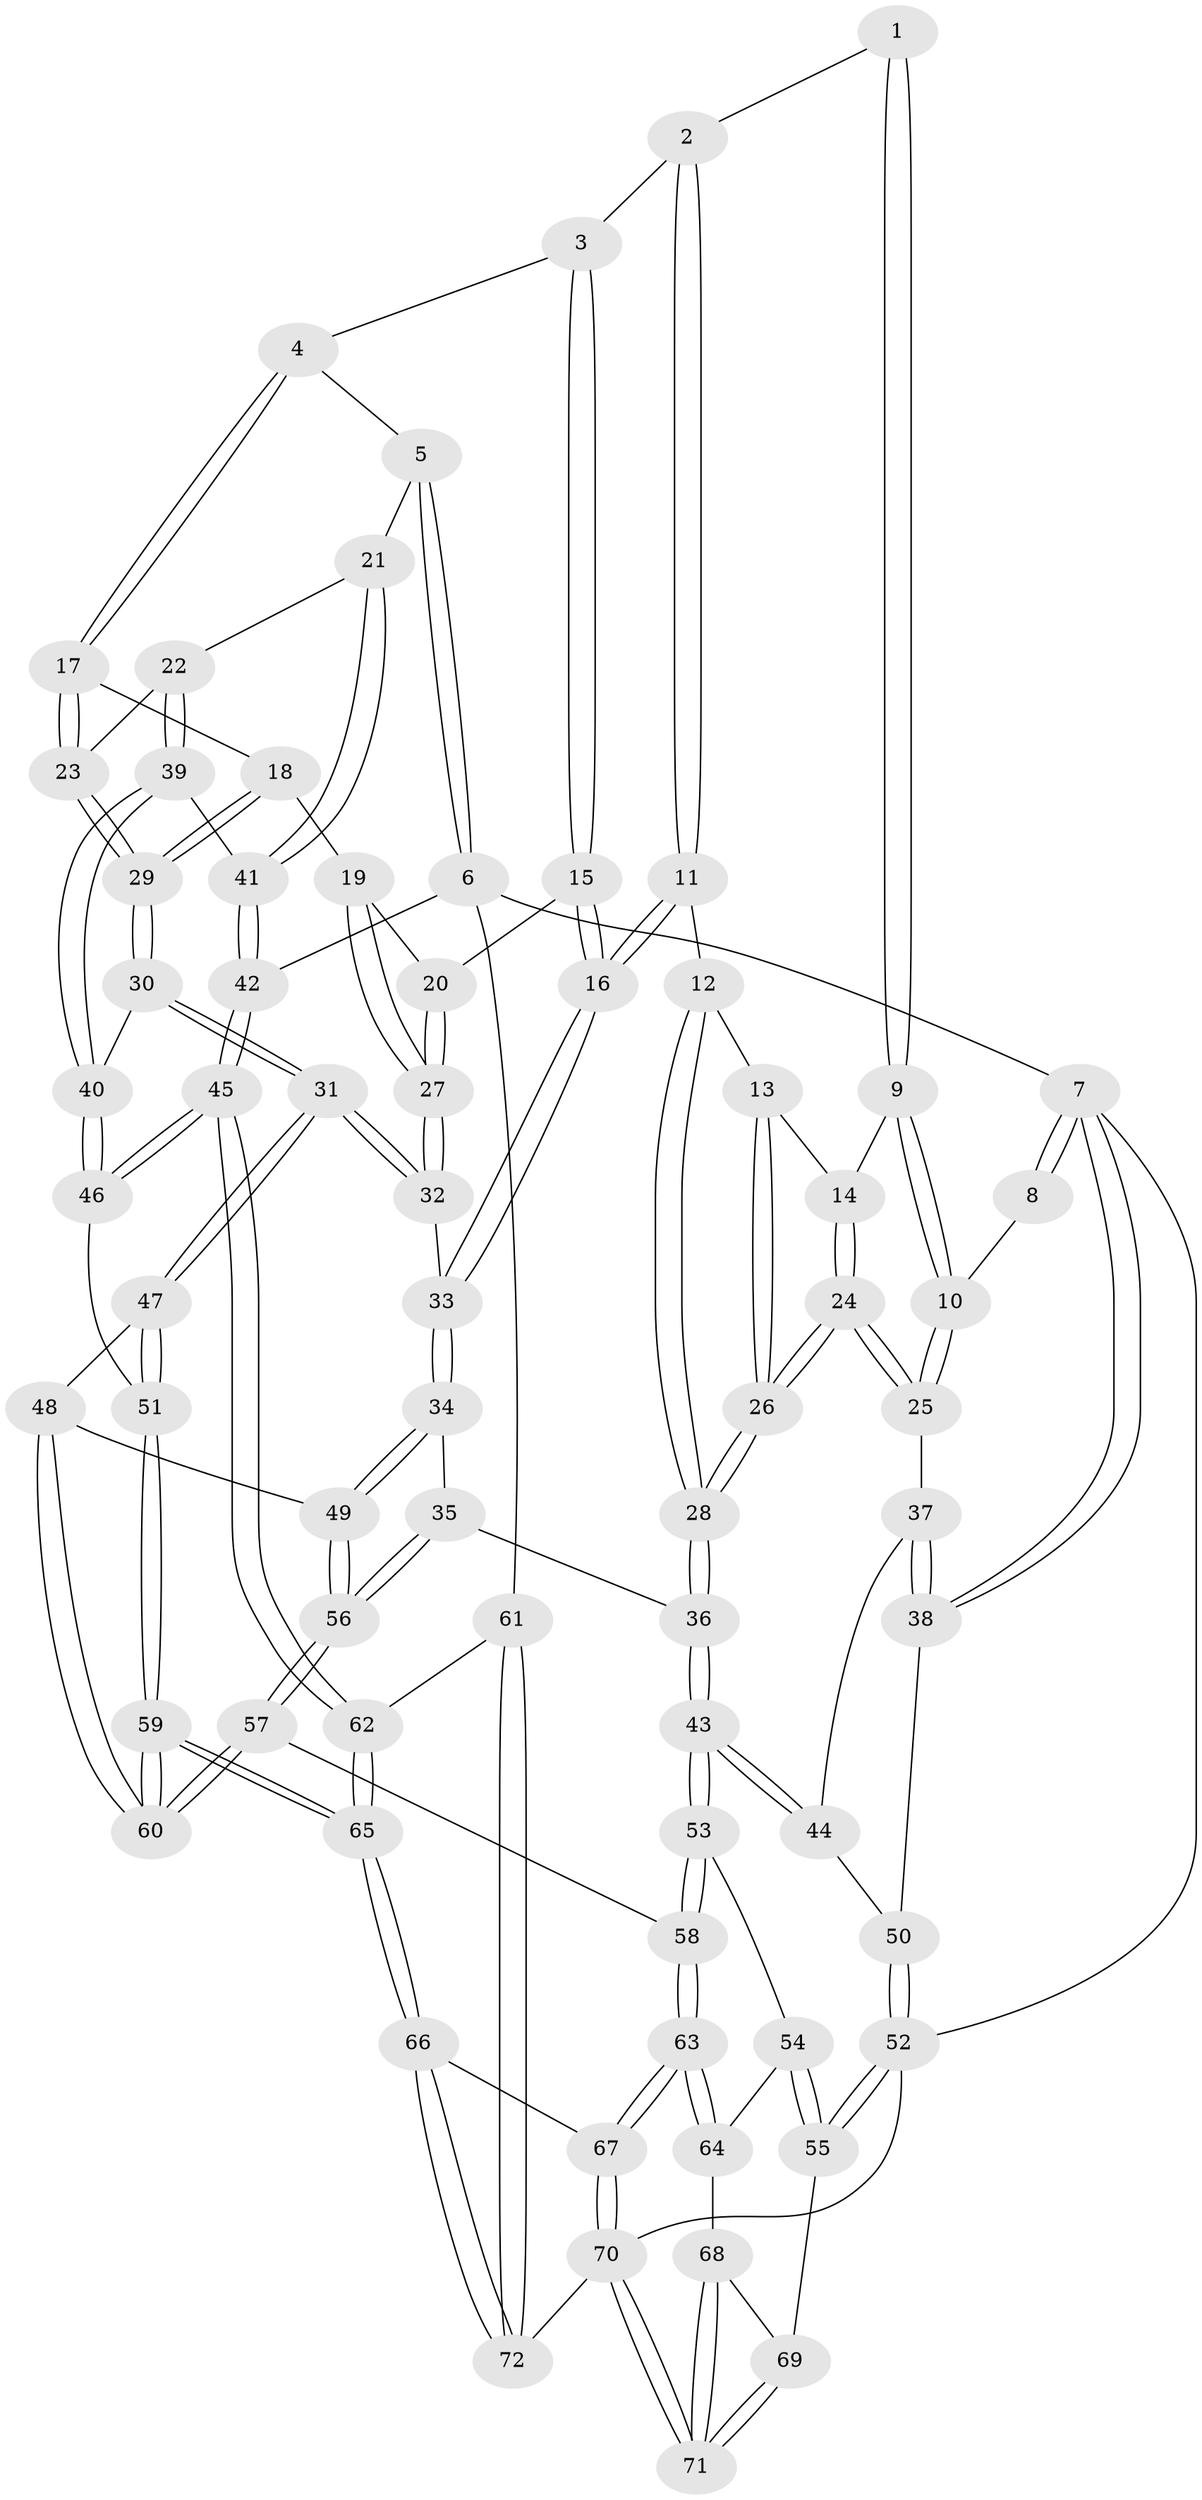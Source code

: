 // Generated by graph-tools (version 1.1) at 2025/27/03/09/25 03:27:09]
// undirected, 72 vertices, 176 edges
graph export_dot {
graph [start="1"]
  node [color=gray90,style=filled];
  1 [pos="+0.25857547378113444+0"];
  2 [pos="+0.5673698991722105+0"];
  3 [pos="+0.7085258764784249+0"];
  4 [pos="+0.8104641093214962+0"];
  5 [pos="+0.8775396544737366+0"];
  6 [pos="+1+0"];
  7 [pos="+0+0"];
  8 [pos="+0.013708406969217957+0"];
  9 [pos="+0.25045970253975797+0.03083952125456784"];
  10 [pos="+0.06892175262981752+0.130863929846229"];
  11 [pos="+0.3903740312082857+0.12806410672088833"];
  12 [pos="+0.3370008456215003+0.11079669973469433"];
  13 [pos="+0.2732705329947386+0.057715391685025534"];
  14 [pos="+0.26285597808922756+0.0473976723627827"];
  15 [pos="+0.4818650440554124+0.13897197477825307"];
  16 [pos="+0.4254773164394749+0.16037161404072658"];
  17 [pos="+0.7497591732267358+0"];
  18 [pos="+0.5865151958628108+0.1564015933550959"];
  19 [pos="+0.5811257376276565+0.15645590301376425"];
  20 [pos="+0.5421634798775631+0.15195601963011046"];
  21 [pos="+0.9020171737804513+0.2452753966633685"];
  22 [pos="+0.7928613957171238+0.19620723300229345"];
  23 [pos="+0.7536134819608864+0.11933755043170133"];
  24 [pos="+0.17937760869856956+0.2504246728446992"];
  25 [pos="+0.03966906196146459+0.17136350336053427"];
  26 [pos="+0.2141609972615769+0.28109786423890265"];
  27 [pos="+0.5376172645519918+0.2377628997777975"];
  28 [pos="+0.23125857517219764+0.299441394054411"];
  29 [pos="+0.639319701576015+0.27485398030026326"];
  30 [pos="+0.6306700707933323+0.3485493495652019"];
  31 [pos="+0.5664250664767271+0.3688519687244111"];
  32 [pos="+0.5050501008680339+0.33841541740968134"];
  33 [pos="+0.43373185056015484+0.3113008349297048"];
  34 [pos="+0.32257775782842457+0.3660623376698381"];
  35 [pos="+0.27441125654382487+0.3876525665656026"];
  36 [pos="+0.2702802850272942+0.38895854010874387"];
  37 [pos="+0.01774143685194125+0.17944023834809583"];
  38 [pos="+0+0.20866117478175325"];
  39 [pos="+0.7437265399216992+0.34391865972295166"];
  40 [pos="+0.7072774424217225+0.37285857994228105"];
  41 [pos="+0.943273265360655+0.29526022907545596"];
  42 [pos="+1+0.3682859115035615"];
  43 [pos="+0.1972985409153916+0.5071458855284894"];
  44 [pos="+0.1024262422136552+0.40214909210451916"];
  45 [pos="+1+0.6265856747518083"];
  46 [pos="+0.8315633300916065+0.5802175701616082"];
  47 [pos="+0.5399642217930672+0.4956457795642534"];
  48 [pos="+0.5107804318802138+0.5203698508077934"];
  49 [pos="+0.5102362367162424+0.5206807070807313"];
  50 [pos="+0+0.2592250905945379"];
  51 [pos="+0.7109684532988956+0.6376814413172103"];
  52 [pos="+0+0.6800986731496115"];
  53 [pos="+0.1935870407936996+0.522359741644428"];
  54 [pos="+0.14677667046686133+0.5561706989013909"];
  55 [pos="+0+0.6803434459810969"];
  56 [pos="+0.49783343005739317+0.5287114821672435"];
  57 [pos="+0.387048165878293+0.6417924951036378"];
  58 [pos="+0.3757831762180935+0.6453285640860558"];
  59 [pos="+0.6369127640433738+0.7304364895351082"];
  60 [pos="+0.5864467268312636+0.7046338142642292"];
  61 [pos="+1+0.6886207496025621"];
  62 [pos="+1+0.6672345895975921"];
  63 [pos="+0.3629034621342551+0.8818973051145559"];
  64 [pos="+0.2013246171072442+0.7799442289544958"];
  65 [pos="+0.6221980376449848+0.8847082298729972"];
  66 [pos="+0.5615279193350817+1"];
  67 [pos="+0.42331806984000137+1"];
  68 [pos="+0.1526954907838618+0.8068170616563866"];
  69 [pos="+0+0.8161707340269273"];
  70 [pos="+0.2572504190211614+1"];
  71 [pos="+0.19986567886723974+1"];
  72 [pos="+0.6386060132285397+1"];
  1 -- 2;
  1 -- 9;
  1 -- 9;
  2 -- 3;
  2 -- 11;
  2 -- 11;
  3 -- 4;
  3 -- 15;
  3 -- 15;
  4 -- 5;
  4 -- 17;
  4 -- 17;
  5 -- 6;
  5 -- 6;
  5 -- 21;
  6 -- 7;
  6 -- 42;
  6 -- 61;
  7 -- 8;
  7 -- 8;
  7 -- 38;
  7 -- 38;
  7 -- 52;
  8 -- 10;
  9 -- 10;
  9 -- 10;
  9 -- 14;
  10 -- 25;
  10 -- 25;
  11 -- 12;
  11 -- 16;
  11 -- 16;
  12 -- 13;
  12 -- 28;
  12 -- 28;
  13 -- 14;
  13 -- 26;
  13 -- 26;
  14 -- 24;
  14 -- 24;
  15 -- 16;
  15 -- 16;
  15 -- 20;
  16 -- 33;
  16 -- 33;
  17 -- 18;
  17 -- 23;
  17 -- 23;
  18 -- 19;
  18 -- 29;
  18 -- 29;
  19 -- 20;
  19 -- 27;
  19 -- 27;
  20 -- 27;
  20 -- 27;
  21 -- 22;
  21 -- 41;
  21 -- 41;
  22 -- 23;
  22 -- 39;
  22 -- 39;
  23 -- 29;
  23 -- 29;
  24 -- 25;
  24 -- 25;
  24 -- 26;
  24 -- 26;
  25 -- 37;
  26 -- 28;
  26 -- 28;
  27 -- 32;
  27 -- 32;
  28 -- 36;
  28 -- 36;
  29 -- 30;
  29 -- 30;
  30 -- 31;
  30 -- 31;
  30 -- 40;
  31 -- 32;
  31 -- 32;
  31 -- 47;
  31 -- 47;
  32 -- 33;
  33 -- 34;
  33 -- 34;
  34 -- 35;
  34 -- 49;
  34 -- 49;
  35 -- 36;
  35 -- 56;
  35 -- 56;
  36 -- 43;
  36 -- 43;
  37 -- 38;
  37 -- 38;
  37 -- 44;
  38 -- 50;
  39 -- 40;
  39 -- 40;
  39 -- 41;
  40 -- 46;
  40 -- 46;
  41 -- 42;
  41 -- 42;
  42 -- 45;
  42 -- 45;
  43 -- 44;
  43 -- 44;
  43 -- 53;
  43 -- 53;
  44 -- 50;
  45 -- 46;
  45 -- 46;
  45 -- 62;
  45 -- 62;
  46 -- 51;
  47 -- 48;
  47 -- 51;
  47 -- 51;
  48 -- 49;
  48 -- 60;
  48 -- 60;
  49 -- 56;
  49 -- 56;
  50 -- 52;
  50 -- 52;
  51 -- 59;
  51 -- 59;
  52 -- 55;
  52 -- 55;
  52 -- 70;
  53 -- 54;
  53 -- 58;
  53 -- 58;
  54 -- 55;
  54 -- 55;
  54 -- 64;
  55 -- 69;
  56 -- 57;
  56 -- 57;
  57 -- 58;
  57 -- 60;
  57 -- 60;
  58 -- 63;
  58 -- 63;
  59 -- 60;
  59 -- 60;
  59 -- 65;
  59 -- 65;
  61 -- 62;
  61 -- 72;
  61 -- 72;
  62 -- 65;
  62 -- 65;
  63 -- 64;
  63 -- 64;
  63 -- 67;
  63 -- 67;
  64 -- 68;
  65 -- 66;
  65 -- 66;
  66 -- 67;
  66 -- 72;
  66 -- 72;
  67 -- 70;
  67 -- 70;
  68 -- 69;
  68 -- 71;
  68 -- 71;
  69 -- 71;
  69 -- 71;
  70 -- 71;
  70 -- 71;
  70 -- 72;
}
